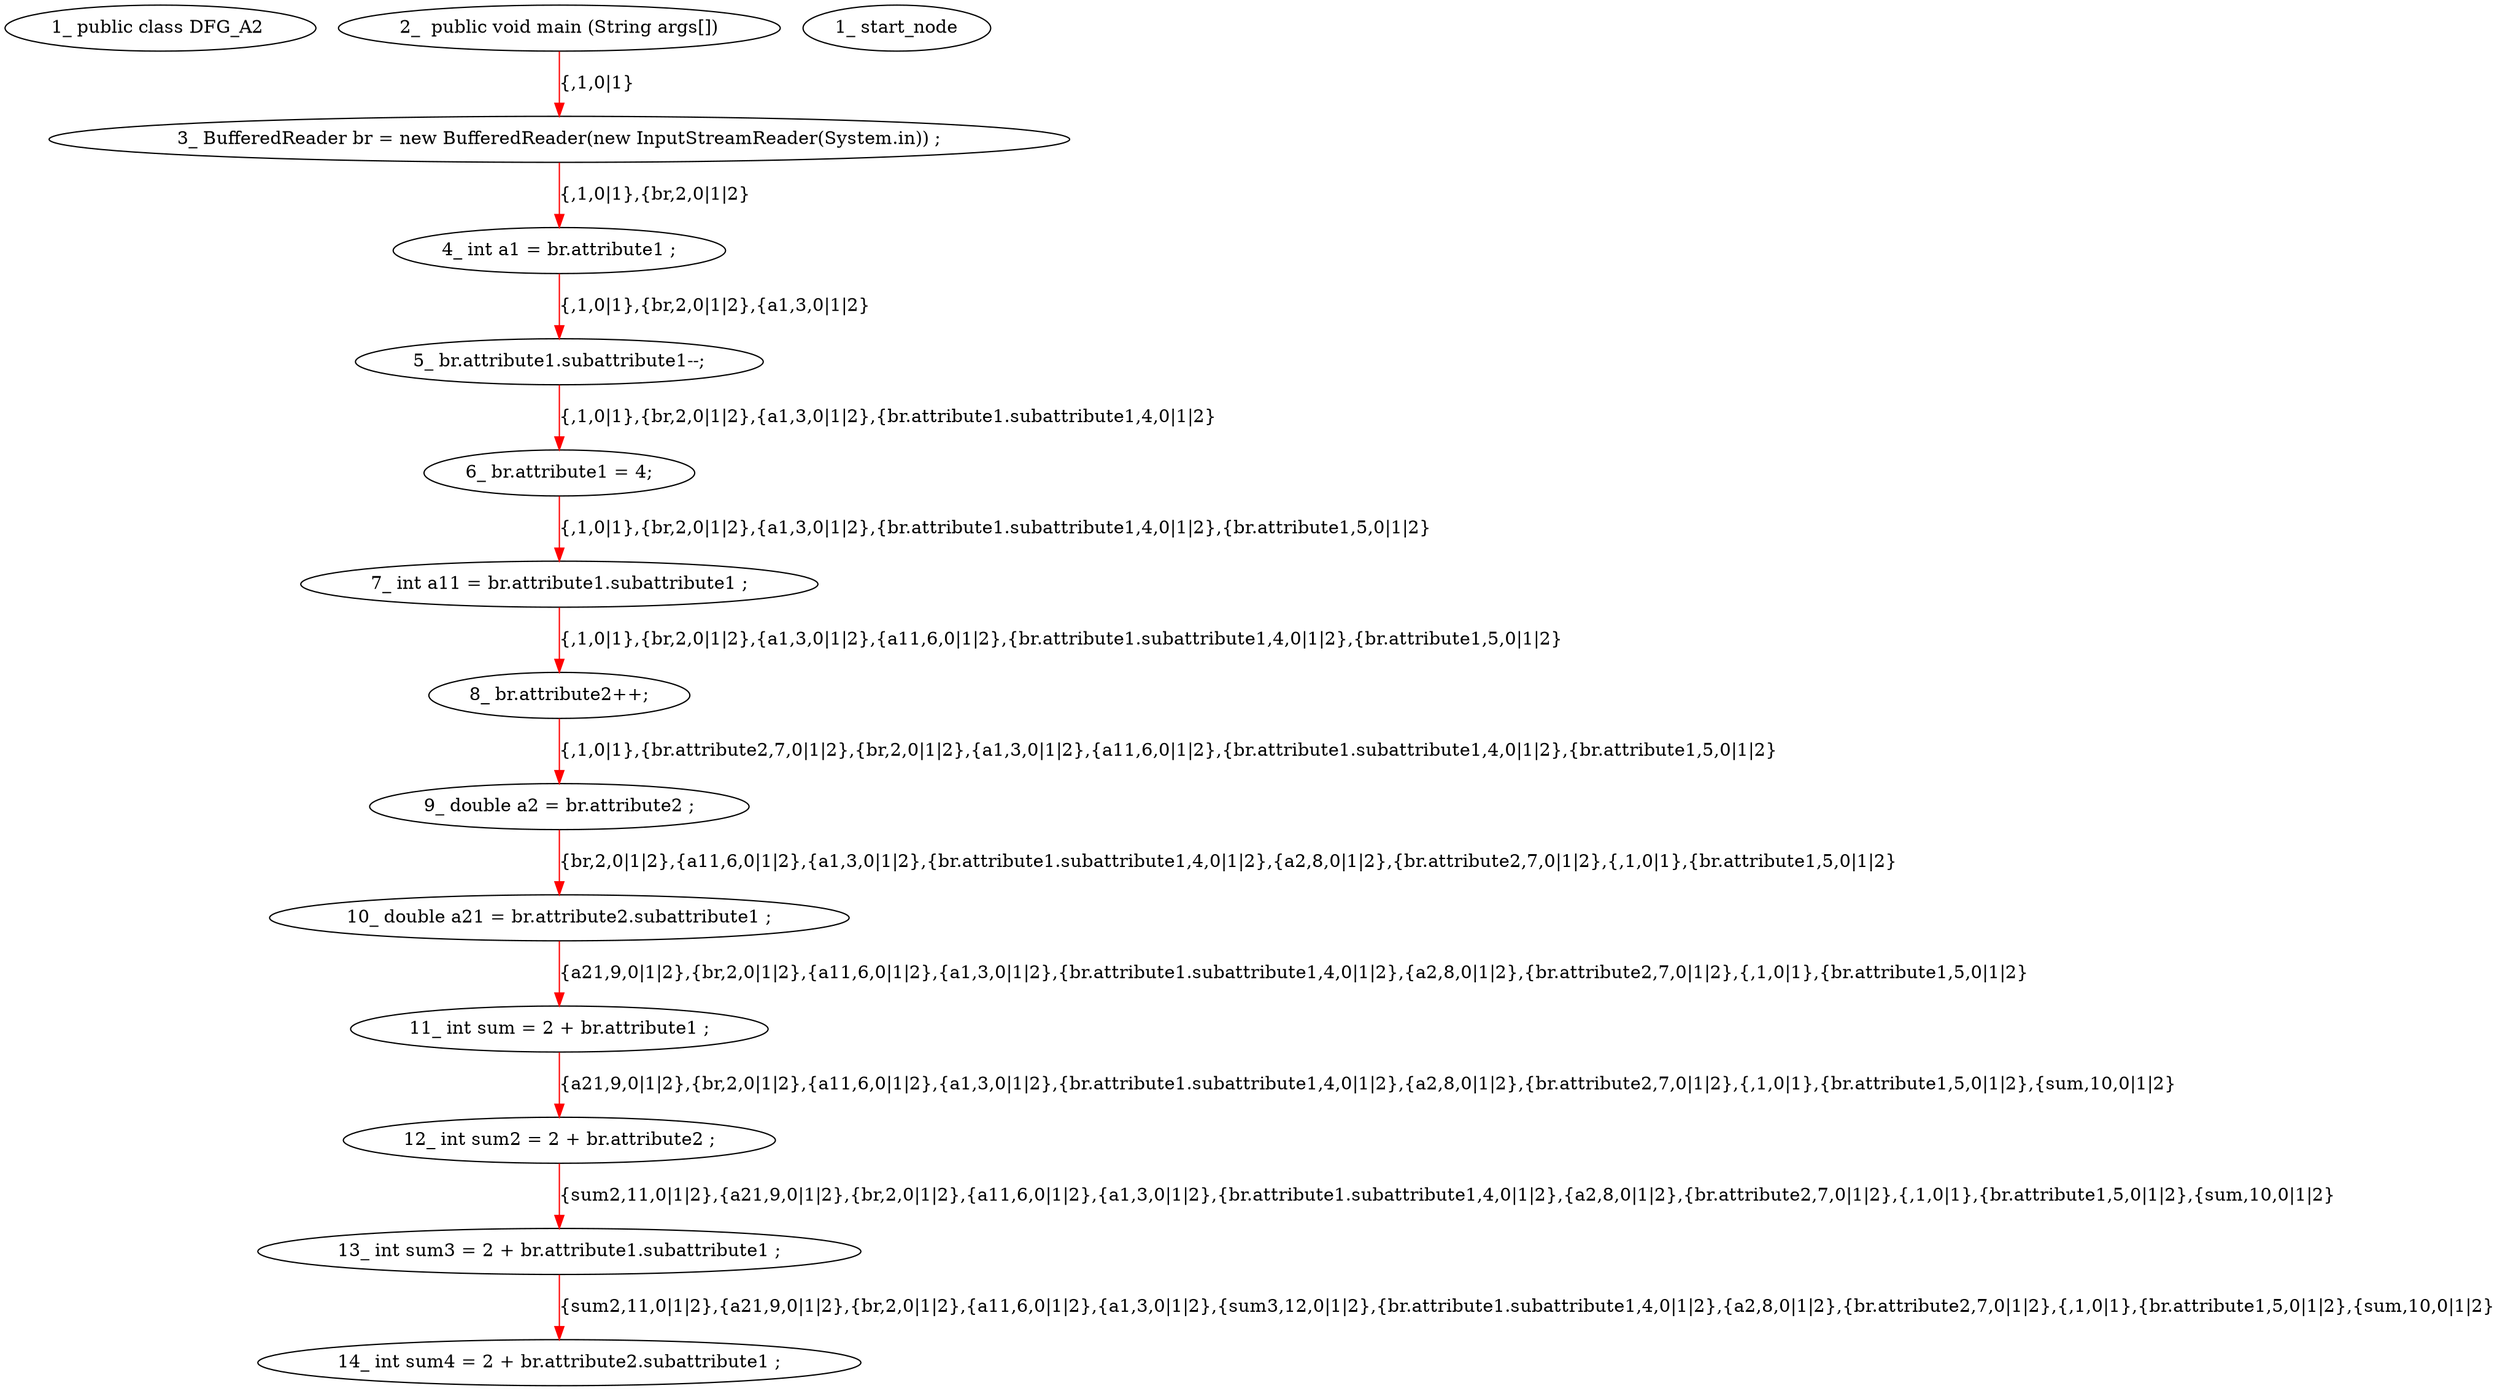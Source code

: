 digraph  {
6 [label="1_\ public\ class\ DFG_A2\ ", type_label=class_declaration];
10 [label="2_\ \ public\ void\ main\ \(String\ args\[\]\)", type_label=method_declaration];
23 [label="3_\ BufferedReader\ br\ =\ new\ BufferedReader\(new\ InputStreamReader\(System\.in\)\)\ ;", type_label=local_declaration];
40 [label="4_\ int\ a1\ =\ br\.attribute1\ ;", type_label=local_declaration];
49 [label="5_\ br\.attribute1\.subattribute1\-\-;", type_label=expression_statement];
56 [label="6_\ br\.attribute1\ =\ 4;", type_label=expression_statement];
63 [label="7_\ int\ a11\ =\ br\.attribute1\.subattribute1\ ;", type_label=local_declaration];
74 [label="8_\ br\.attribute2\+\+;", type_label=expression_statement];
79 [label="9_\ double\ a2\ =\ br\.attribute2\ ;", type_label=local_declaration];
88 [label="10_\ double\ a21\ =\ br\.attribute2\.subattribute1\ ;", type_label=local_declaration];
99 [label="11_\ int\ sum\ =\ 2\ \+\ br\.attribute1\ ;", type_label=local_declaration];
110 [label="12_\ int\ sum2\ =\ 2\ \+\ br\.attribute2\ ;", type_label=local_declaration];
121 [label="13_\ int\ sum3\ =\ 2\ \+\ br\.attribute1\.subattribute1\ ;", type_label=local_declaration];
134 [label="14_\ int\ sum4\ =\ 2\ \+\ br\.attribute2\.subattribute1\ ;", type_label=local_declaration];
1 [label="1_\ start_node", type_label=start];
10 -> 23  [color=red, controlflow_type=first_next_line, edge_type=CFG_edge, key=0, label="{,1,0|1}"];
23 -> 40  [color=red, controlflow_type="next_line 1", edge_type=CFG_edge, key=0, label="{,1,0|1},{br,2,0|1|2}"];
40 -> 49  [color=red, controlflow_type="next_line 1", edge_type=CFG_edge, key=0, label="{,1,0|1},{br,2,0|1|2},{a1,3,0|1|2}"];
49 -> 56  [color=red, controlflow_type="next_line 1", edge_type=CFG_edge, key=0, label="{,1,0|1},{br,2,0|1|2},{a1,3,0|1|2},{br.attribute1.subattribute1,4,0|1|2}"];
56 -> 63  [color=red, controlflow_type="next_line 1", edge_type=CFG_edge, key=0, label="{,1,0|1},{br,2,0|1|2},{a1,3,0|1|2},{br.attribute1.subattribute1,4,0|1|2},{br.attribute1,5,0|1|2}"];
63 -> 74  [color=red, controlflow_type="next_line 1", edge_type=CFG_edge, key=0, label="{,1,0|1},{br,2,0|1|2},{a1,3,0|1|2},{a11,6,0|1|2},{br.attribute1.subattribute1,4,0|1|2},{br.attribute1,5,0|1|2}"];
74 -> 79  [color=red, controlflow_type="next_line 1", edge_type=CFG_edge, key=0, label="{,1,0|1},{br.attribute2,7,0|1|2},{br,2,0|1|2},{a1,3,0|1|2},{a11,6,0|1|2},{br.attribute1.subattribute1,4,0|1|2},{br.attribute1,5,0|1|2}"];
79 -> 88  [color=red, controlflow_type="next_line 1", edge_type=CFG_edge, key=0, label="{br,2,0|1|2},{a11,6,0|1|2},{a1,3,0|1|2},{br.attribute1.subattribute1,4,0|1|2},{a2,8,0|1|2},{br.attribute2,7,0|1|2},{,1,0|1},{br.attribute1,5,0|1|2}"];
88 -> 99  [color=red, controlflow_type="next_line 1", edge_type=CFG_edge, key=0, label="{a21,9,0|1|2},{br,2,0|1|2},{a11,6,0|1|2},{a1,3,0|1|2},{br.attribute1.subattribute1,4,0|1|2},{a2,8,0|1|2},{br.attribute2,7,0|1|2},{,1,0|1},{br.attribute1,5,0|1|2}"];
99 -> 110  [color=red, controlflow_type="next_line 1", edge_type=CFG_edge, key=0, label="{a21,9,0|1|2},{br,2,0|1|2},{a11,6,0|1|2},{a1,3,0|1|2},{br.attribute1.subattribute1,4,0|1|2},{a2,8,0|1|2},{br.attribute2,7,0|1|2},{,1,0|1},{br.attribute1,5,0|1|2},{sum,10,0|1|2}"];
110 -> 121  [color=red, controlflow_type="next_line 1", edge_type=CFG_edge, key=0, label="{sum2,11,0|1|2},{a21,9,0|1|2},{br,2,0|1|2},{a11,6,0|1|2},{a1,3,0|1|2},{br.attribute1.subattribute1,4,0|1|2},{a2,8,0|1|2},{br.attribute2,7,0|1|2},{,1,0|1},{br.attribute1,5,0|1|2},{sum,10,0|1|2}"];
121 -> 134  [color=red, controlflow_type="next_line 1", edge_type=CFG_edge, key=0, label="{sum2,11,0|1|2},{a21,9,0|1|2},{br,2,0|1|2},{a11,6,0|1|2},{a1,3,0|1|2},{sum3,12,0|1|2},{br.attribute1.subattribute1,4,0|1|2},{a2,8,0|1|2},{br.attribute2,7,0|1|2},{,1,0|1},{br.attribute1,5,0|1|2},{sum,10,0|1|2}"];
}
